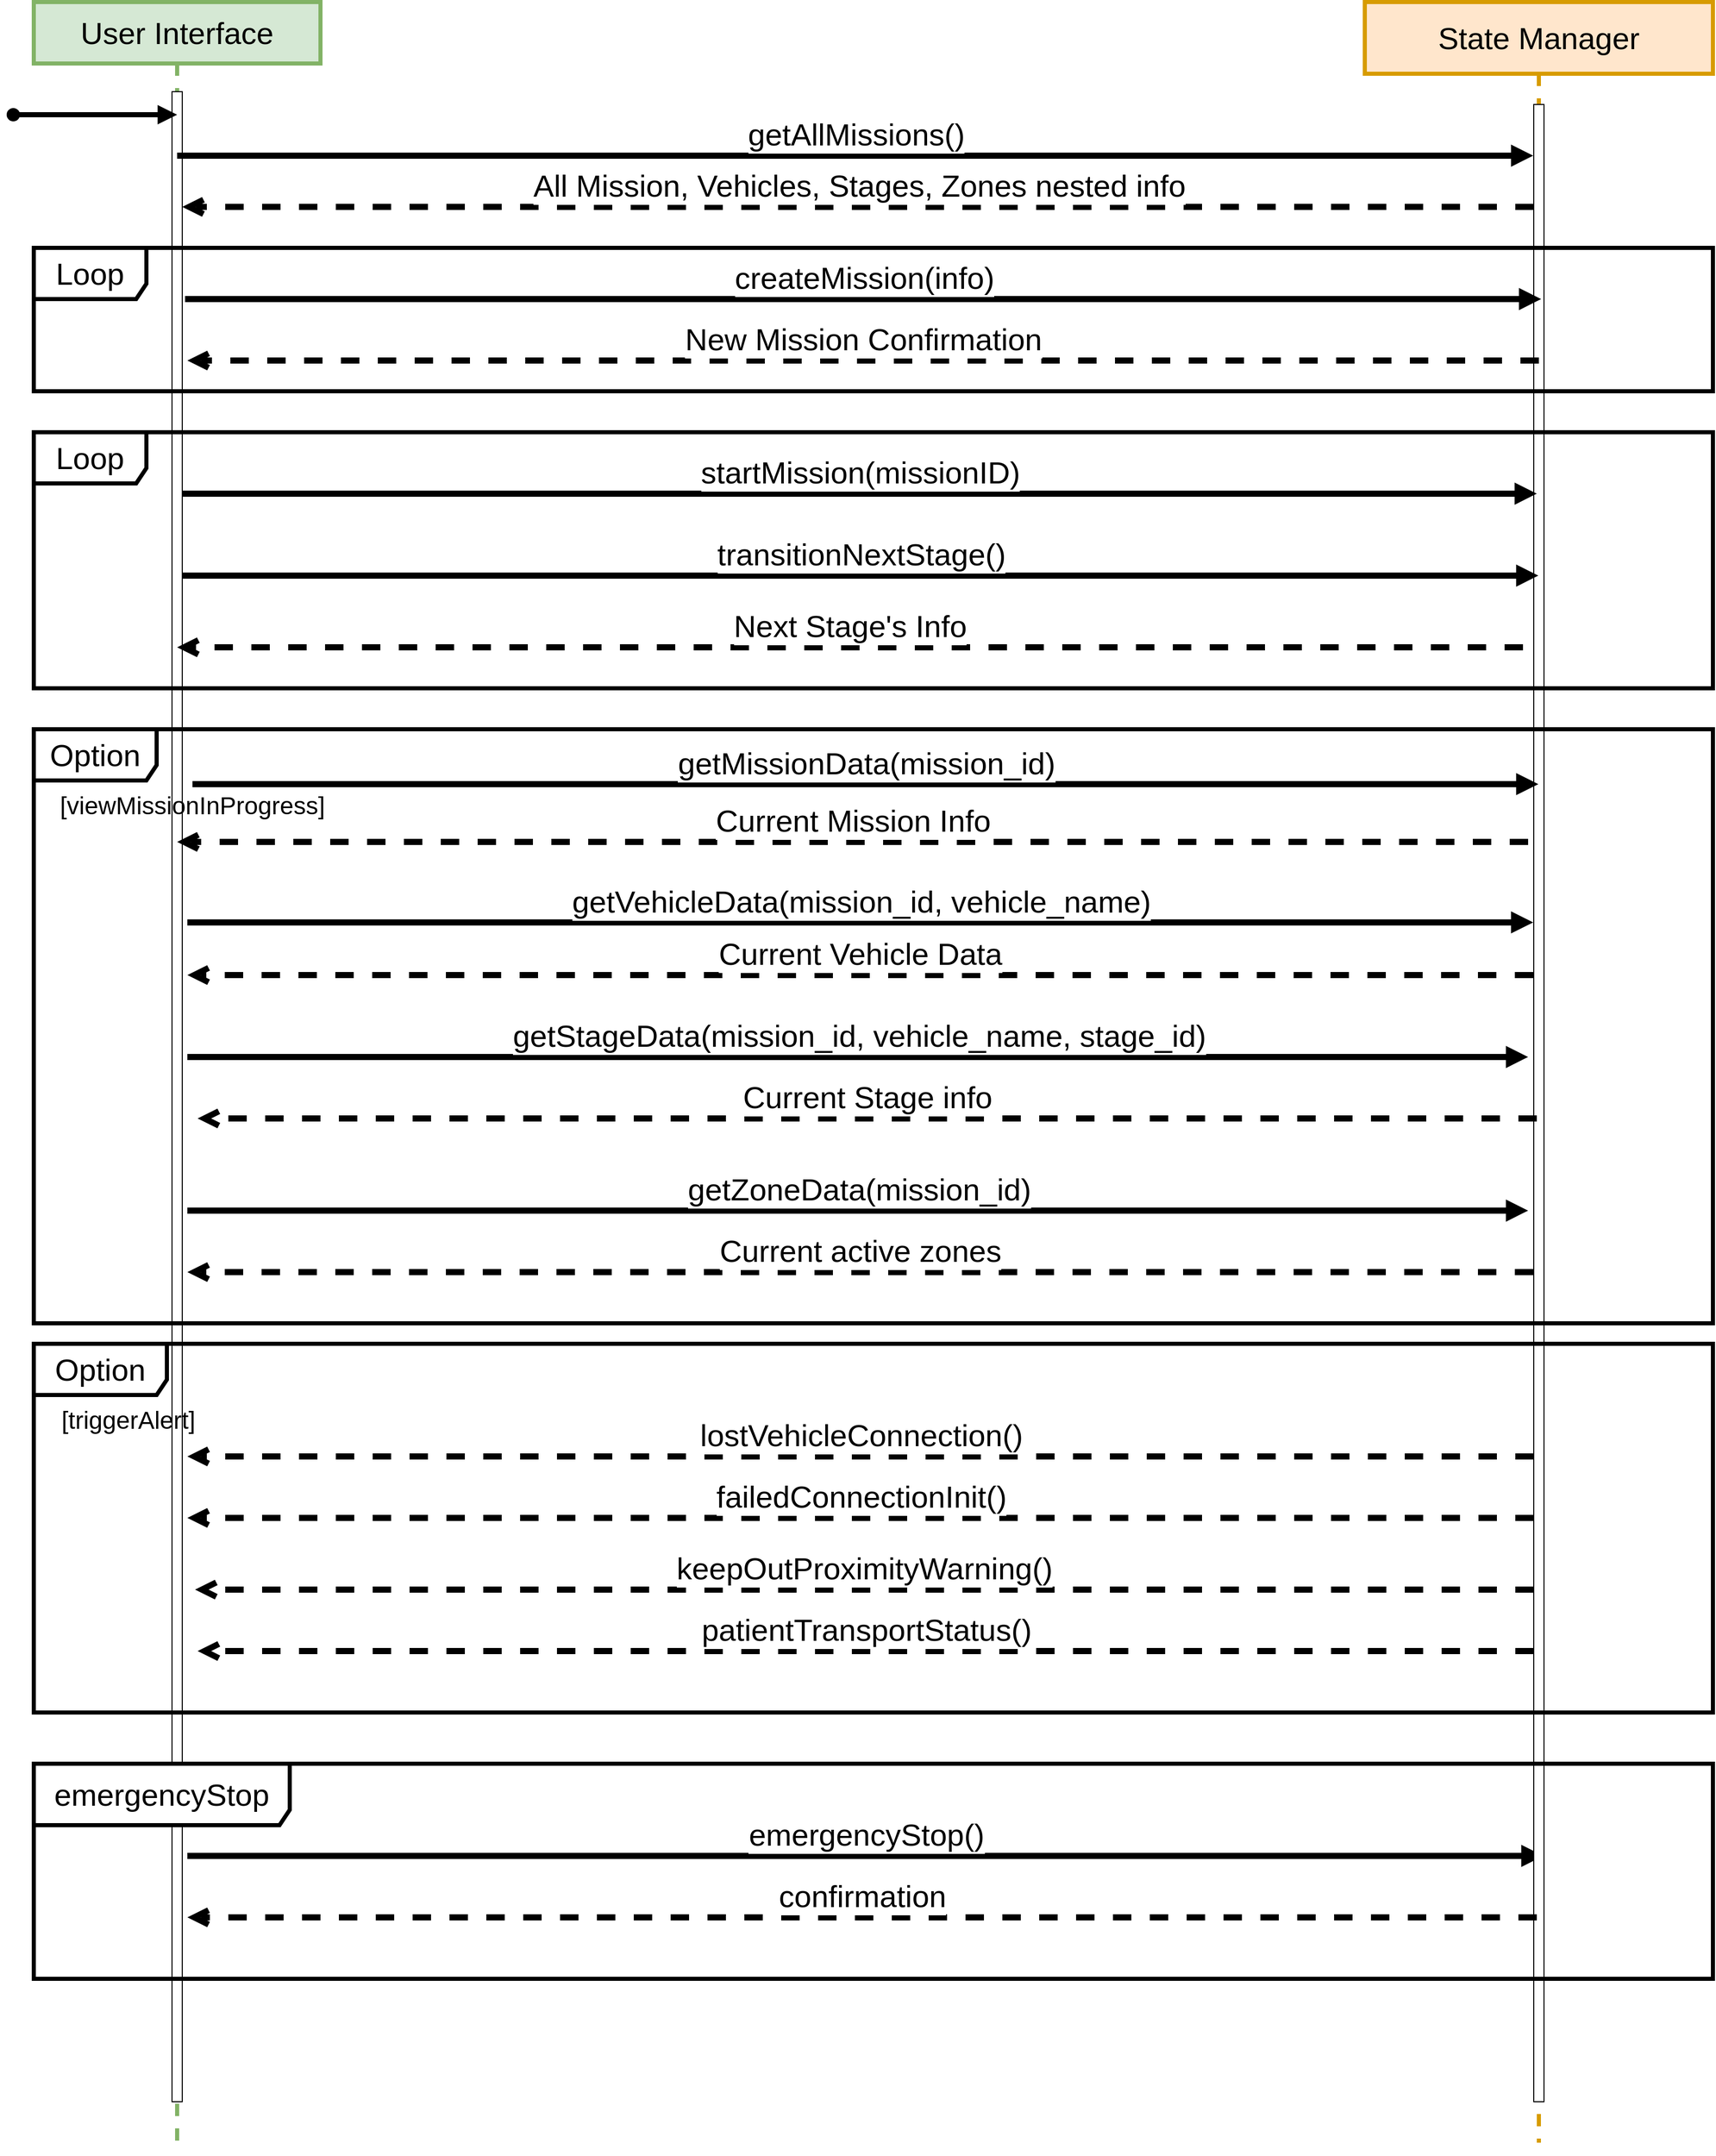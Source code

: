 <mxfile version="26.2.4" pages="6">
  <diagram name="Sequence Diagram" id="2YBvvXClWsGukQMizWep">
    <mxGraphModel grid="1" page="1" gridSize="10" guides="1" tooltips="1" connect="1" arrows="1" fold="1" pageScale="1" pageWidth="850" pageHeight="1100" math="0" shadow="0">
      <root>
        <mxCell id="0" />
        <mxCell id="1" parent="0" />
        <mxCell id="fgwkXsDACn9tmK9wiBxJ-10" value="&lt;font style=&quot;font-size: 30px;&quot;&gt;emergencyStop()&lt;/font&gt;" style="html=1;verticalAlign=bottom;endArrow=block;edgeStyle=elbowEdgeStyle;elbow=vertical;curved=0;rounded=0;strokeWidth=6;" edge="1" parent="1">
          <mxGeometry relative="1" as="geometry">
            <mxPoint x="200" y="2200" as="sourcePoint" />
            <Array as="points">
              <mxPoint x="305.45" y="2200" />
            </Array>
            <mxPoint x="1524.5" y="2200" as="targetPoint" />
          </mxGeometry>
        </mxCell>
        <mxCell id="plvJrkbZUP1r2Isvx8kI-1" value="&lt;font style=&quot;font-size: 30px;&quot;&gt;User Interface&lt;/font&gt;" style="shape=umlLifeline;perimeter=lifelinePerimeter;whiteSpace=wrap;html=1;container=0;dropTarget=0;collapsible=0;recursiveResize=0;outlineConnect=0;portConstraint=eastwest;newEdgeStyle={&quot;edgeStyle&quot;:&quot;elbowEdgeStyle&quot;,&quot;elbow&quot;:&quot;vertical&quot;,&quot;curved&quot;:0,&quot;rounded&quot;:0};size=60;strokeWidth=4;fillColor=#d5e8d4;strokeColor=#82b366;" vertex="1" parent="1">
          <mxGeometry x="50" y="390" width="280" height="2100" as="geometry" />
        </mxCell>
        <mxCell id="plvJrkbZUP1r2Isvx8kI-2" value="" style="html=1;points=[];perimeter=orthogonalPerimeter;outlineConnect=0;targetShapes=umlLifeline;portConstraint=eastwest;newEdgeStyle={&quot;edgeStyle&quot;:&quot;elbowEdgeStyle&quot;,&quot;elbow&quot;:&quot;vertical&quot;,&quot;curved&quot;:0,&quot;rounded&quot;:0};" vertex="1" parent="plvJrkbZUP1r2Isvx8kI-1">
          <mxGeometry x="135" y="87.5" width="10" height="1962.5" as="geometry" />
        </mxCell>
        <mxCell id="plvJrkbZUP1r2Isvx8kI-5" value="&lt;font style=&quot;font-size: 30px;&quot;&gt;State Manager&lt;/font&gt;" style="shape=umlLifeline;perimeter=lifelinePerimeter;whiteSpace=wrap;html=1;container=0;dropTarget=0;collapsible=0;recursiveResize=0;outlineConnect=0;portConstraint=eastwest;newEdgeStyle={&quot;edgeStyle&quot;:&quot;elbowEdgeStyle&quot;,&quot;elbow&quot;:&quot;vertical&quot;,&quot;curved&quot;:0,&quot;rounded&quot;:0};size=70;strokeWidth=4;fillColor=#ffe6cc;strokeColor=#d79b00;" vertex="1" parent="1">
          <mxGeometry x="1350" y="390" width="340" height="2090" as="geometry" />
        </mxCell>
        <mxCell id="plvJrkbZUP1r2Isvx8kI-6" value="" style="html=1;points=[];perimeter=orthogonalPerimeter;outlineConnect=0;targetShapes=umlLifeline;portConstraint=eastwest;newEdgeStyle={&quot;edgeStyle&quot;:&quot;elbowEdgeStyle&quot;,&quot;elbow&quot;:&quot;vertical&quot;,&quot;curved&quot;:0,&quot;rounded&quot;:0};" vertex="1" parent="plvJrkbZUP1r2Isvx8kI-5">
          <mxGeometry x="165" y="100" width="10" height="1950" as="geometry" />
        </mxCell>
        <mxCell id="plvJrkbZUP1r2Isvx8kI-7" value="&lt;font style=&quot;font-size: 30px;&quot;&gt;createMission(info)&lt;/font&gt;" style="html=1;verticalAlign=bottom;endArrow=block;edgeStyle=elbowEdgeStyle;elbow=vertical;curved=0;rounded=0;strokeWidth=6;" edge="1" parent="1">
          <mxGeometry x="0.001" relative="1" as="geometry">
            <mxPoint x="197.75" y="680" as="sourcePoint" />
            <Array as="points">
              <mxPoint x="282.75" y="680" />
            </Array>
            <mxPoint x="1522.25" y="680" as="targetPoint" />
            <mxPoint as="offset" />
          </mxGeometry>
        </mxCell>
        <mxCell id="plvJrkbZUP1r2Isvx8kI-8" value="&lt;font style=&quot;font-size: 30px;&quot;&gt;New Mission Confirmation&lt;/font&gt;" style="html=1;verticalAlign=bottom;endArrow=open;dashed=1;endSize=8;edgeStyle=elbowEdgeStyle;elbow=vertical;curved=0;rounded=0;strokeWidth=6;" edge="1" parent="1">
          <mxGeometry relative="1" as="geometry">
            <mxPoint x="200" y="740" as="targetPoint" />
            <Array as="points">
              <mxPoint x="300" y="740" />
            </Array>
            <mxPoint x="1520.0" y="740" as="sourcePoint" />
            <mxPoint as="offset" />
          </mxGeometry>
        </mxCell>
        <mxCell id="W5bcXEJXZBusod0PkNZB-1" value="&lt;font style=&quot;font-size: 30px;&quot;&gt;getAllMissions()&lt;/font&gt;" style="html=1;verticalAlign=bottom;endArrow=block;edgeStyle=elbowEdgeStyle;elbow=vertical;curved=0;rounded=0;strokeWidth=6;" edge="1" parent="1">
          <mxGeometry relative="1" as="geometry">
            <mxPoint x="190" y="540" as="sourcePoint" />
            <Array as="points">
              <mxPoint x="275" y="540" />
            </Array>
            <mxPoint x="1514.5" y="540" as="targetPoint" />
          </mxGeometry>
        </mxCell>
        <mxCell id="W5bcXEJXZBusod0PkNZB-2" value="&lt;font style=&quot;font-size: 30px;&quot;&gt;All Mission, Vehicles, Stages, Zones nested info&lt;/font&gt;" style="html=1;verticalAlign=bottom;endArrow=open;dashed=1;endSize=8;edgeStyle=elbowEdgeStyle;elbow=vertical;curved=0;rounded=0;strokeWidth=6;" edge="1" parent="1" source="plvJrkbZUP1r2Isvx8kI-6" target="plvJrkbZUP1r2Isvx8kI-2">
          <mxGeometry x="-0.001" relative="1" as="geometry">
            <mxPoint x="200" y="670" as="targetPoint" />
            <Array as="points">
              <mxPoint x="1130" y="590" />
              <mxPoint x="285" y="670" />
            </Array>
            <mxPoint x="620" y="670" as="sourcePoint" />
            <mxPoint as="offset" />
          </mxGeometry>
        </mxCell>
        <mxCell id="fgwkXsDACn9tmK9wiBxJ-5" value="&lt;font style=&quot;font-size: 30px;&quot;&gt;Loop&lt;/font&gt;" style="shape=umlFrame;whiteSpace=wrap;html=1;pointerEvents=0;width=110;height=50;strokeWidth=4;" vertex="1" parent="1">
          <mxGeometry x="50" y="630" width="1640" height="140" as="geometry" />
        </mxCell>
        <mxCell id="fgwkXsDACn9tmK9wiBxJ-6" value="&lt;font style=&quot;font-size: 30px;&quot;&gt;transitionNextStage()&lt;/font&gt;" style="html=1;verticalAlign=bottom;endArrow=block;edgeStyle=elbowEdgeStyle;elbow=vertical;curved=0;rounded=0;strokeWidth=6;" edge="1" parent="1">
          <mxGeometry x="0.001" relative="1" as="geometry">
            <mxPoint x="195" y="950" as="sourcePoint" />
            <Array as="points">
              <mxPoint x="1180" y="950" />
              <mxPoint x="280" y="910" />
            </Array>
            <mxPoint x="1519.5" y="950" as="targetPoint" />
            <mxPoint as="offset" />
          </mxGeometry>
        </mxCell>
        <mxCell id="fgwkXsDACn9tmK9wiBxJ-7" value="&lt;font style=&quot;font-size: 30px;&quot;&gt;Next Stage&#39;s Info&lt;/font&gt;" style="html=1;verticalAlign=bottom;endArrow=open;dashed=1;endSize=8;edgeStyle=elbowEdgeStyle;elbow=vertical;curved=0;rounded=0;strokeWidth=6;" edge="1" parent="1">
          <mxGeometry relative="1" as="geometry">
            <mxPoint x="190" y="1020" as="targetPoint" />
            <Array as="points">
              <mxPoint x="290" y="1020" />
            </Array>
            <mxPoint x="1504.5" y="1020" as="sourcePoint" />
            <mxPoint as="offset" />
          </mxGeometry>
        </mxCell>
        <mxCell id="plvJrkbZUP1r2Isvx8kI-3" value="" style="html=1;verticalAlign=bottom;startArrow=oval;endArrow=block;startSize=8;edgeStyle=elbowEdgeStyle;elbow=vertical;curved=0;rounded=0;strokeWidth=5;" edge="1" parent="1">
          <mxGeometry relative="1" as="geometry">
            <mxPoint x="30" y="500" as="sourcePoint" />
            <mxPoint x="190.0" y="499.996" as="targetPoint" />
          </mxGeometry>
        </mxCell>
        <mxCell id="fgwkXsDACn9tmK9wiBxJ-9" value="&lt;font style=&quot;font-size: 30px;&quot;&gt;emergencyStop&lt;/font&gt;" style="shape=umlFrame;whiteSpace=wrap;html=1;pointerEvents=0;width=250;height=60;strokeWidth=4;" vertex="1" parent="1">
          <mxGeometry x="50" y="2110" width="1640" height="210" as="geometry" />
        </mxCell>
        <mxCell id="fgwkXsDACn9tmK9wiBxJ-11" value="&lt;font style=&quot;font-size: 30px;&quot;&gt;confirmation&lt;/font&gt;" style="html=1;verticalAlign=bottom;endArrow=open;dashed=1;endSize=8;edgeStyle=elbowEdgeStyle;elbow=vertical;curved=0;rounded=0;strokeWidth=6;" edge="1" parent="1">
          <mxGeometry x="0.001" relative="1" as="geometry">
            <mxPoint x="200" y="2260" as="targetPoint" />
            <Array as="points">
              <mxPoint x="310.45" y="2260" />
            </Array>
            <mxPoint x="1518" y="2260" as="sourcePoint" />
            <mxPoint as="offset" />
          </mxGeometry>
        </mxCell>
        <mxCell id="ikDcWkxoZ1uFtMs6xNp4-4" value="&lt;font style=&quot;font-size: 30px;&quot;&gt;Loop&lt;/font&gt;" style="shape=umlFrame;whiteSpace=wrap;html=1;pointerEvents=0;width=110;height=50;strokeWidth=4;" vertex="1" parent="1">
          <mxGeometry x="50" y="810" width="1640" height="250" as="geometry" />
        </mxCell>
        <mxCell id="ikDcWkxoZ1uFtMs6xNp4-5" value="&lt;font style=&quot;font-size: 30px;&quot;&gt;startMission(missionID)&lt;/font&gt;" style="html=1;verticalAlign=bottom;endArrow=block;edgeStyle=elbowEdgeStyle;elbow=vertical;curved=0;rounded=0;strokeWidth=6;" edge="1" parent="1" target="plvJrkbZUP1r2Isvx8kI-5">
          <mxGeometry x="0.001" relative="1" as="geometry">
            <mxPoint x="195" y="870" as="sourcePoint" />
            <Array as="points">
              <mxPoint x="280" y="870" />
            </Array>
            <mxPoint x="1034.5" y="870" as="targetPoint" />
            <mxPoint as="offset" />
          </mxGeometry>
        </mxCell>
        <mxCell id="ikDcWkxoZ1uFtMs6xNp4-8" value="&lt;font style=&quot;font-size: 30px;&quot;&gt;Option&lt;/font&gt;" style="shape=umlFrame;whiteSpace=wrap;html=1;pointerEvents=0;width=120;height=50;strokeWidth=4;" vertex="1" parent="1">
          <mxGeometry x="50" y="1100" width="1640" height="580" as="geometry" />
        </mxCell>
        <mxCell id="ikDcWkxoZ1uFtMs6xNp4-9" value="&lt;font style=&quot;font-size: 30px;&quot;&gt;getMissionData(mission_id)&lt;/font&gt;" style="html=1;verticalAlign=bottom;endArrow=block;edgeStyle=elbowEdgeStyle;elbow=vertical;curved=0;rounded=0;strokeWidth=6;" edge="1" parent="1">
          <mxGeometry x="0.001" relative="1" as="geometry">
            <mxPoint x="205.0" y="1153.57" as="sourcePoint" />
            <Array as="points">
              <mxPoint x="290" y="1153.57" />
            </Array>
            <mxPoint x="1519.5" y="1153.57" as="targetPoint" />
            <mxPoint as="offset" />
          </mxGeometry>
        </mxCell>
        <mxCell id="ikDcWkxoZ1uFtMs6xNp4-10" value="&lt;font style=&quot;font-size: 30px;&quot;&gt;Current Mission Info&lt;/font&gt;" style="html=1;verticalAlign=bottom;endArrow=open;dashed=1;endSize=8;edgeStyle=elbowEdgeStyle;elbow=vertical;curved=0;rounded=0;strokeWidth=6;" edge="1" parent="1">
          <mxGeometry x="0.0" relative="1" as="geometry">
            <mxPoint x="190" y="1210" as="targetPoint" />
            <Array as="points">
              <mxPoint x="305" y="1210" />
            </Array>
            <mxPoint x="1509.5" y="1210" as="sourcePoint" />
            <mxPoint as="offset" />
          </mxGeometry>
        </mxCell>
        <mxCell id="ikDcWkxoZ1uFtMs6xNp4-11" value="&lt;font style=&quot;font-size: 30px;&quot;&gt;getVehicleData(mission_id, vehicle_name)&lt;/font&gt;" style="html=1;verticalAlign=bottom;endArrow=block;edgeStyle=elbowEdgeStyle;elbow=vertical;curved=0;rounded=0;strokeWidth=6;" edge="1" parent="1">
          <mxGeometry x="0.0" relative="1" as="geometry">
            <mxPoint x="200.0" y="1288.57" as="sourcePoint" />
            <Array as="points">
              <mxPoint x="425" y="1288.57" />
              <mxPoint x="285" y="1278.57" />
            </Array>
            <mxPoint x="1514.5" y="1288.57" as="targetPoint" />
            <mxPoint as="offset" />
          </mxGeometry>
        </mxCell>
        <mxCell id="ikDcWkxoZ1uFtMs6xNp4-12" value="&lt;font style=&quot;font-size: 30px;&quot;&gt;Current Vehicle Data&lt;/font&gt;" style="html=1;verticalAlign=bottom;endArrow=open;dashed=1;endSize=8;edgeStyle=elbowEdgeStyle;elbow=vertical;curved=0;rounded=0;strokeWidth=6;" edge="1" parent="1">
          <mxGeometry relative="1" as="geometry">
            <mxPoint x="200.0" y="1340" as="targetPoint" />
            <Array as="points">
              <mxPoint x="405" y="1340" />
              <mxPoint x="310" y="1320" />
            </Array>
            <mxPoint x="1514.5" y="1340" as="sourcePoint" />
            <mxPoint as="offset" />
          </mxGeometry>
        </mxCell>
        <mxCell id="ikDcWkxoZ1uFtMs6xNp4-13" value="&lt;font style=&quot;font-size: 30px;&quot;&gt;getStageData(mission_id, vehicle_name, stage_id)&lt;/font&gt;" style="html=1;verticalAlign=bottom;endArrow=block;edgeStyle=elbowEdgeStyle;elbow=vertical;curved=0;rounded=0;strokeWidth=6;" edge="1" parent="1">
          <mxGeometry x="0.001" relative="1" as="geometry">
            <mxPoint x="200" y="1420" as="sourcePoint" />
            <Array as="points">
              <mxPoint x="515" y="1420" />
              <mxPoint x="285" y="1410" />
            </Array>
            <mxPoint x="1509.5" y="1420" as="targetPoint" />
            <mxPoint as="offset" />
          </mxGeometry>
        </mxCell>
        <mxCell id="ikDcWkxoZ1uFtMs6xNp4-14" value="&lt;font style=&quot;font-size: 30px;&quot;&gt;Current Stage info&lt;/font&gt;" style="html=1;verticalAlign=bottom;endArrow=open;dashed=1;endSize=8;edgeStyle=elbowEdgeStyle;elbow=vertical;curved=0;rounded=0;strokeWidth=6;" edge="1" parent="1" source="plvJrkbZUP1r2Isvx8kI-5">
          <mxGeometry relative="1" as="geometry">
            <mxPoint x="210.0" y="1480" as="targetPoint" />
            <Array as="points">
              <mxPoint x="535" y="1480" />
              <mxPoint x="505" y="1470" />
              <mxPoint x="320" y="1440" />
            </Array>
            <mxPoint x="1460" y="1480" as="sourcePoint" />
            <mxPoint as="offset" />
          </mxGeometry>
        </mxCell>
        <mxCell id="ikDcWkxoZ1uFtMs6xNp4-15" value="&lt;font style=&quot;font-size: 30px;&quot;&gt;getZoneData(mission_id)&lt;/font&gt;" style="html=1;verticalAlign=bottom;endArrow=block;edgeStyle=elbowEdgeStyle;elbow=vertical;curved=0;rounded=0;strokeWidth=6;" edge="1" parent="1">
          <mxGeometry x="0.001" relative="1" as="geometry">
            <mxPoint x="200" y="1570" as="sourcePoint" />
            <Array as="points">
              <mxPoint x="505" y="1570" />
              <mxPoint x="285" y="1520" />
            </Array>
            <mxPoint x="1509.5" y="1570" as="targetPoint" />
            <mxPoint as="offset" />
          </mxGeometry>
        </mxCell>
        <mxCell id="ikDcWkxoZ1uFtMs6xNp4-16" value="&lt;font style=&quot;font-size: 30px;&quot;&gt;Current active zones&lt;/font&gt;" style="html=1;verticalAlign=bottom;endArrow=open;dashed=1;endSize=8;edgeStyle=elbowEdgeStyle;elbow=vertical;curved=0;rounded=0;strokeWidth=6;" edge="1" parent="1">
          <mxGeometry x="0.001" relative="1" as="geometry">
            <mxPoint x="200.0" y="1630" as="targetPoint" />
            <Array as="points">
              <mxPoint x="555" y="1630" />
              <mxPoint x="505" y="1620" />
              <mxPoint x="310" y="1570" />
            </Array>
            <mxPoint x="1514.5" y="1630" as="sourcePoint" />
            <mxPoint as="offset" />
          </mxGeometry>
        </mxCell>
        <mxCell id="ikDcWkxoZ1uFtMs6xNp4-24" value="&lt;font style=&quot;font-size: 24px;&quot;&gt;[viewMissionInProgress]&lt;/font&gt;" style="text;html=1;align=center;verticalAlign=middle;whiteSpace=wrap;rounded=0;" vertex="1" parent="1">
          <mxGeometry x="70" y="1160" width="270" height="30" as="geometry" />
        </mxCell>
        <mxCell id="nHrENIIL0dzJdCrqpL_k-1" value="&lt;font style=&quot;font-size: 30px;&quot;&gt;lostVehicleConnection()&lt;/font&gt;" style="html=1;verticalAlign=bottom;endArrow=open;dashed=1;endSize=8;edgeStyle=elbowEdgeStyle;elbow=vertical;curved=0;rounded=0;strokeWidth=6;" edge="1" parent="1">
          <mxGeometry relative="1" as="geometry">
            <mxPoint x="200" y="1810" as="targetPoint" />
            <Array as="points">
              <mxPoint x="1140" y="1810" />
              <mxPoint x="295" y="1890" />
            </Array>
            <mxPoint x="1515" y="1810" as="sourcePoint" />
            <mxPoint as="offset" />
          </mxGeometry>
        </mxCell>
        <mxCell id="nHrENIIL0dzJdCrqpL_k-2" value="&lt;font style=&quot;font-size: 30px;&quot;&gt;failedConnectionInit()&lt;/font&gt;" style="html=1;verticalAlign=bottom;endArrow=open;dashed=1;endSize=8;edgeStyle=elbowEdgeStyle;elbow=vertical;curved=0;rounded=0;strokeWidth=6;" edge="1" parent="1">
          <mxGeometry relative="1" as="geometry">
            <mxPoint x="200" y="1870" as="targetPoint" />
            <Array as="points">
              <mxPoint x="1140" y="1870" />
              <mxPoint x="295" y="1950" />
            </Array>
            <mxPoint x="1515" y="1870" as="sourcePoint" />
            <mxPoint as="offset" />
          </mxGeometry>
        </mxCell>
        <mxCell id="nHrENIIL0dzJdCrqpL_k-3" value="&lt;font style=&quot;font-size: 30px;&quot;&gt;keepOutProximityWarning()&lt;/font&gt;" style="html=1;verticalAlign=bottom;endArrow=open;dashed=1;endSize=8;edgeStyle=elbowEdgeStyle;elbow=vertical;curved=0;rounded=0;strokeWidth=6;" edge="1" parent="1" source="plvJrkbZUP1r2Isvx8kI-6">
          <mxGeometry relative="1" as="geometry">
            <mxPoint x="207.5" y="1940" as="targetPoint" />
            <Array as="points">
              <mxPoint x="1147.5" y="1940" />
              <mxPoint x="302.5" y="2020" />
            </Array>
            <mxPoint x="1510" y="1940" as="sourcePoint" />
            <mxPoint as="offset" />
          </mxGeometry>
        </mxCell>
        <mxCell id="nHrENIIL0dzJdCrqpL_k-4" value="&lt;font style=&quot;font-size: 30px;&quot;&gt;patientTransportStatus()&lt;/font&gt;" style="html=1;verticalAlign=bottom;endArrow=open;dashed=1;endSize=8;edgeStyle=elbowEdgeStyle;elbow=vertical;curved=0;rounded=0;strokeWidth=6;" edge="1" parent="1" source="plvJrkbZUP1r2Isvx8kI-6">
          <mxGeometry relative="1" as="geometry">
            <mxPoint x="210" y="2000" as="targetPoint" />
            <Array as="points">
              <mxPoint x="1130" y="2000" />
              <mxPoint x="285" y="2080" />
            </Array>
            <mxPoint x="1510" y="2000" as="sourcePoint" />
            <mxPoint as="offset" />
          </mxGeometry>
        </mxCell>
        <mxCell id="_duZzU_yAUYHwxwUBt5N-1" value="&lt;font style=&quot;font-size: 30px;&quot;&gt;Option&lt;/font&gt;" style="shape=umlFrame;whiteSpace=wrap;html=1;pointerEvents=0;width=130;height=50;strokeWidth=4;" vertex="1" parent="1">
          <mxGeometry x="50" y="1700" width="1640" height="360" as="geometry" />
        </mxCell>
        <mxCell id="_duZzU_yAUYHwxwUBt5N-8" value="&lt;font style=&quot;font-size: 24px;&quot;&gt;[triggerAlert]&lt;/font&gt;" style="text;html=1;align=center;verticalAlign=middle;whiteSpace=wrap;rounded=0;" vertex="1" parent="1">
          <mxGeometry x="70" y="1760" width="145" height="30" as="geometry" />
        </mxCell>
      </root>
    </mxGraphModel>
  </diagram>
  <diagram id="W08eUrcz_SIGlx-ZYc9M" name="Mission Options and Emergency">
    <mxGraphModel grid="1" page="1" gridSize="10" guides="1" tooltips="1" connect="1" arrows="1" fold="1" pageScale="1" pageWidth="850" pageHeight="1100" math="0" shadow="0">
      <root>
        <mxCell id="0" />
        <mxCell id="1" parent="0" />
        <mxCell id="IGkLJcSMtTGgK7YceXOk-1" value="&lt;font style=&quot;font-size: 36px;&quot;&gt;getMissionData(mission_id)&lt;/font&gt;" style="html=1;verticalAlign=bottom;endArrow=block;edgeStyle=elbowEdgeStyle;elbow=vertical;curved=0;rounded=0;strokeWidth=6;labelBackgroundColor=none;" edge="1" parent="1">
          <mxGeometry relative="1" as="geometry">
            <mxPoint x="120" y="1220" as="sourcePoint" />
            <Array as="points">
              <mxPoint x="205" y="1220" />
            </Array>
            <mxPoint x="1600" y="1220" as="targetPoint" />
            <mxPoint as="offset" />
          </mxGeometry>
        </mxCell>
        <mxCell id="IGkLJcSMtTGgK7YceXOk-2" value="&lt;font style=&quot;font-size: 36px;&quot;&gt;Current Mission Info&lt;/font&gt;" style="html=1;verticalAlign=bottom;endArrow=open;dashed=1;endSize=8;edgeStyle=elbowEdgeStyle;elbow=vertical;curved=0;rounded=0;strokeWidth=6;" edge="1" parent="1">
          <mxGeometry relative="1" as="geometry">
            <mxPoint x="120" y="1308" as="targetPoint" />
            <Array as="points">
              <mxPoint x="1050" y="1308" />
              <mxPoint x="205" y="1388" />
            </Array>
            <mxPoint x="1600" y="1308" as="sourcePoint" />
            <mxPoint as="offset" />
          </mxGeometry>
        </mxCell>
        <mxCell id="RzMR2YevzGJcG3IsNh5n-1" value="&lt;font style=&quot;font-size: 36px;&quot;&gt;getVehicleData(mission_id, vehicle_name)&lt;/font&gt;" style="html=1;verticalAlign=bottom;endArrow=block;edgeStyle=elbowEdgeStyle;elbow=vertical;curved=0;rounded=0;strokeWidth=6;" edge="1" parent="1">
          <mxGeometry relative="1" as="geometry">
            <mxPoint x="120" y="1400" as="sourcePoint" />
            <Array as="points">
              <mxPoint x="215" y="1400" />
            </Array>
            <mxPoint x="1600" y="1400" as="targetPoint" />
            <mxPoint as="offset" />
          </mxGeometry>
        </mxCell>
        <mxCell id="RzMR2YevzGJcG3IsNh5n-2" value="&lt;font style=&quot;font-size: 36px;&quot;&gt;Current Vehicle Data&lt;/font&gt;" style="html=1;verticalAlign=bottom;endArrow=open;dashed=1;endSize=8;edgeStyle=elbowEdgeStyle;elbow=vertical;curved=0;rounded=0;strokeWidth=6;" edge="1" parent="1">
          <mxGeometry relative="1" as="geometry">
            <mxPoint x="120" y="1488" as="targetPoint" />
            <Array as="points">
              <mxPoint x="1060" y="1488" />
              <mxPoint x="215" y="1568" />
            </Array>
            <mxPoint x="1600" y="1488" as="sourcePoint" />
            <mxPoint as="offset" />
          </mxGeometry>
        </mxCell>
        <mxCell id="3osFWIO_w3sYUxcPfpQQ-1" value="&lt;font style=&quot;font-size: 36px;&quot;&gt;getStageData(mission_id, vehicle_name, stage_id)&lt;/font&gt;" style="html=1;verticalAlign=bottom;endArrow=block;edgeStyle=elbowEdgeStyle;elbow=vertical;curved=0;rounded=0;strokeWidth=6;" edge="1" parent="1">
          <mxGeometry relative="1" as="geometry">
            <mxPoint x="120" y="1590" as="sourcePoint" />
            <Array as="points">
              <mxPoint x="205" y="1590" />
            </Array>
            <mxPoint x="1600" y="1590" as="targetPoint" />
            <mxPoint as="offset" />
          </mxGeometry>
        </mxCell>
        <mxCell id="3osFWIO_w3sYUxcPfpQQ-2" value="&lt;font style=&quot;font-size: 36px;&quot;&gt;Current Stage info &lt;br&gt;&lt;/font&gt;" style="html=1;verticalAlign=bottom;endArrow=open;dashed=1;endSize=8;edgeStyle=elbowEdgeStyle;elbow=vertical;curved=0;rounded=0;strokeWidth=6;" edge="1" parent="1">
          <mxGeometry relative="1" as="geometry">
            <mxPoint x="120" y="1678" as="targetPoint" />
            <Array as="points">
              <mxPoint x="1050" y="1678" />
              <mxPoint x="205" y="1758" />
            </Array>
            <mxPoint x="1600" y="1680" as="sourcePoint" />
            <mxPoint as="offset" />
          </mxGeometry>
        </mxCell>
        <mxCell id="JSghp_eX91vmNdO_DOC3-1" value="&lt;font style=&quot;font-size: 36px;&quot;&gt;getZoneData(mission_id)&lt;/font&gt;" style="html=1;verticalAlign=bottom;endArrow=block;edgeStyle=elbowEdgeStyle;elbow=vertical;curved=0;rounded=0;strokeWidth=6;" edge="1" parent="1">
          <mxGeometry relative="1" as="geometry">
            <mxPoint x="120" y="1780" as="sourcePoint" />
            <Array as="points">
              <mxPoint x="205" y="1780" />
            </Array>
            <mxPoint x="1600" y="1780" as="targetPoint" />
            <mxPoint as="offset" />
          </mxGeometry>
        </mxCell>
        <mxCell id="JSghp_eX91vmNdO_DOC3-2" value="&lt;font style=&quot;font-size: 36px;&quot;&gt;Current active zones&lt;/font&gt;" style="html=1;verticalAlign=bottom;endArrow=open;dashed=1;endSize=8;edgeStyle=elbowEdgeStyle;elbow=vertical;curved=0;rounded=0;strokeWidth=6;" edge="1" parent="1">
          <mxGeometry relative="1" as="geometry">
            <mxPoint x="120" y="1868" as="targetPoint" />
            <Array as="points">
              <mxPoint x="1050" y="1868" />
              <mxPoint x="205" y="1948" />
            </Array>
            <mxPoint x="1600" y="1870" as="sourcePoint" />
            <mxPoint as="offset" />
          </mxGeometry>
        </mxCell>
      </root>
    </mxGraphModel>
  </diagram>
  <diagram name="Copy of Mission Options and Emergency" id="nnZUAsw_QRTRHsatgEBn">
    <mxGraphModel grid="1" page="1" gridSize="10" guides="1" tooltips="1" connect="1" arrows="1" fold="1" pageScale="1" pageWidth="850" pageHeight="1100" math="0" shadow="0">
      <root>
        <mxCell id="yM4AwILhDangwI2Jt_yW-0" />
        <mxCell id="yM4AwILhDangwI2Jt_yW-1" parent="yM4AwILhDangwI2Jt_yW-0" />
        <mxCell id="yM4AwILhDangwI2Jt_yW-3" value="&lt;font style=&quot;font-size: 36px;&quot;&gt;lostVehicleConnection()&lt;/font&gt;" style="html=1;verticalAlign=bottom;endArrow=open;dashed=1;endSize=8;edgeStyle=elbowEdgeStyle;elbow=vertical;curved=0;rounded=0;strokeWidth=6;" edge="1" parent="yM4AwILhDangwI2Jt_yW-1">
          <mxGeometry relative="1" as="geometry">
            <mxPoint x="80" y="1530" as="targetPoint" />
            <Array as="points">
              <mxPoint x="1020" y="1530" />
              <mxPoint x="175" y="1610" />
            </Array>
            <mxPoint x="1560" y="1530" as="sourcePoint" />
            <mxPoint as="offset" />
          </mxGeometry>
        </mxCell>
        <mxCell id="CepxyEpZhY5KeFiRfI3K-1" value="&lt;font style=&quot;font-size: 36px;&quot;&gt;failedConnectionInit()&lt;/font&gt;" style="html=1;verticalAlign=bottom;endArrow=open;dashed=1;endSize=8;edgeStyle=elbowEdgeStyle;elbow=vertical;curved=0;rounded=0;strokeWidth=6;" edge="1" parent="yM4AwILhDangwI2Jt_yW-1">
          <mxGeometry relative="1" as="geometry">
            <mxPoint x="80" y="1622" as="targetPoint" />
            <Array as="points">
              <mxPoint x="1020" y="1622" />
              <mxPoint x="175" y="1702" />
            </Array>
            <mxPoint x="1560" y="1622" as="sourcePoint" />
            <mxPoint as="offset" />
          </mxGeometry>
        </mxCell>
        <mxCell id="CepxyEpZhY5KeFiRfI3K-2" value="&lt;font style=&quot;font-size: 36px;&quot;&gt;keepOutProximityWarning()&lt;/font&gt;" style="html=1;verticalAlign=bottom;endArrow=open;dashed=1;endSize=8;edgeStyle=elbowEdgeStyle;elbow=vertical;curved=0;rounded=0;strokeWidth=6;" edge="1" parent="yM4AwILhDangwI2Jt_yW-1">
          <mxGeometry relative="1" as="geometry">
            <mxPoint x="80" y="1712" as="targetPoint" />
            <Array as="points">
              <mxPoint x="1020" y="1712" />
              <mxPoint x="175" y="1792" />
            </Array>
            <mxPoint x="1560" y="1712" as="sourcePoint" />
            <mxPoint as="offset" />
          </mxGeometry>
        </mxCell>
        <mxCell id="CepxyEpZhY5KeFiRfI3K-3" value="&lt;font style=&quot;font-size: 36px;&quot;&gt;patientTransportStatus()&lt;/font&gt;" style="html=1;verticalAlign=bottom;endArrow=open;dashed=1;endSize=8;edgeStyle=elbowEdgeStyle;elbow=vertical;curved=0;rounded=0;strokeWidth=6;" edge="1" parent="yM4AwILhDangwI2Jt_yW-1">
          <mxGeometry relative="1" as="geometry">
            <mxPoint x="80" y="1802" as="targetPoint" />
            <Array as="points">
              <mxPoint x="1020" y="1802" />
              <mxPoint x="175" y="1882" />
            </Array>
            <mxPoint x="1560" y="1802" as="sourcePoint" />
            <mxPoint as="offset" />
          </mxGeometry>
        </mxCell>
        <mxCell id="sYFa04-Upy7A1XCX_-Mm-0" value="&lt;font style=&quot;font-size: 36px;&quot;&gt;emergencyStop()&lt;/font&gt;" style="html=1;verticalAlign=bottom;endArrow=block;edgeStyle=elbowEdgeStyle;elbow=vertical;curved=0;rounded=0;strokeWidth=6;" edge="1" parent="yM4AwILhDangwI2Jt_yW-1">
          <mxGeometry relative="1" as="geometry">
            <mxPoint x="80" y="1980" as="sourcePoint" />
            <Array as="points">
              <mxPoint x="165" y="1980" />
            </Array>
            <mxPoint x="1560" y="1980" as="targetPoint" />
            <mxPoint as="offset" />
          </mxGeometry>
        </mxCell>
        <mxCell id="sYFa04-Upy7A1XCX_-Mm-1" value="&lt;font style=&quot;font-size: 36px;&quot;&gt;confirmation&lt;/font&gt;" style="html=1;verticalAlign=bottom;endArrow=open;dashed=1;endSize=8;edgeStyle=elbowEdgeStyle;elbow=vertical;curved=0;rounded=0;strokeWidth=6;" edge="1" parent="yM4AwILhDangwI2Jt_yW-1">
          <mxGeometry relative="1" as="geometry">
            <mxPoint x="80" y="2068" as="targetPoint" />
            <Array as="points">
              <mxPoint x="1010" y="2068" />
              <mxPoint x="165" y="2148" />
            </Array>
            <mxPoint x="1560" y="2070" as="sourcePoint" />
            <mxPoint as="offset" />
          </mxGeometry>
        </mxCell>
      </root>
    </mxGraphModel>
  </diagram>
  <diagram id="50sBWMb50IfmUMQPGL_h" name="Loop">
    <mxGraphModel grid="1" page="1" gridSize="10" guides="1" tooltips="1" connect="1" arrows="1" fold="1" pageScale="1" pageWidth="850" pageHeight="1100" background="none" math="0" shadow="0">
      <root>
        <mxCell id="0" />
        <mxCell id="1" parent="0" />
        <mxCell id="MUKtmBRtY7qDl-Sl4UaC-7" value="" style="whiteSpace=wrap;html=1;fillColor=#E6E6E6;strokeColor=none;" vertex="1" parent="1">
          <mxGeometry x="10" y="280" width="1680" height="210" as="geometry" />
        </mxCell>
        <mxCell id="DMZTsE-Hv-5uLNApbrBr-1" value="&lt;font style=&quot;font-size: 28px;&quot;&gt;Option&lt;/font&gt;" style="shape=umlFrame;whiteSpace=wrap;html=1;pointerEvents=0;width=150;height=70;strokeWidth=4;fillColor=light-dark(#E6E6E6,var(--ge-dark-color, #121212));strokeColor=#B3B3B3;fillStyle=auto;labelBackgroundColor=none;" vertex="1" parent="1">
          <mxGeometry x="10" y="280" width="1680" height="210" as="geometry" />
        </mxCell>
      </root>
    </mxGraphModel>
  </diagram>
  <diagram id="1owMTxqZ3KL8iY4YpjbE" name="Bars">
    <mxGraphModel grid="1" page="1" gridSize="10" guides="1" tooltips="1" connect="1" arrows="1" fold="1" pageScale="1" pageWidth="850" pageHeight="1100" math="0" shadow="0">
      <root>
        <mxCell id="0" />
        <mxCell id="1" parent="0" />
        <mxCell id="mmNhqvvMjHytZYDpSLSU-1" value="&lt;font style=&quot;font-size: 30px;&quot; data-font-src=&quot;https://fonts.googleapis.com/css?family=Arial&quot;&gt;State Manager&lt;/font&gt;" style="shape=umlLifeline;perimeter=lifelinePerimeter;whiteSpace=wrap;html=1;container=0;dropTarget=0;collapsible=0;recursiveResize=0;outlineConnect=0;portConstraint=eastwest;newEdgeStyle={&quot;edgeStyle&quot;:&quot;elbowEdgeStyle&quot;,&quot;elbow&quot;:&quot;vertical&quot;,&quot;curved&quot;:0,&quot;rounded&quot;:0};size=60;strokeWidth=4;fontFamily=Arial;fontSource=https%3A%2F%2Ffonts.googleapis.com%2Fcss%3Ffamily%3DArial;fillColor=#ffe6cc;strokeColor=#d79b00;" vertex="1" parent="1">
          <mxGeometry x="140" y="-1270" width="280" height="780" as="geometry" />
        </mxCell>
        <mxCell id="mmNhqvvMjHytZYDpSLSU-2" value="" style="html=1;points=[];perimeter=orthogonalPerimeter;outlineConnect=0;targetShapes=umlLifeline;portConstraint=eastwest;newEdgeStyle={&quot;edgeStyle&quot;:&quot;elbowEdgeStyle&quot;,&quot;elbow&quot;:&quot;vertical&quot;,&quot;curved&quot;:0,&quot;rounded&quot;:0};" vertex="1" parent="mmNhqvvMjHytZYDpSLSU-1">
          <mxGeometry x="135" y="87.5" width="10" height="652.5" as="geometry" />
        </mxCell>
      </root>
    </mxGraphModel>
  </diagram>
  <diagram id="B4JWiJ1JphURqtar-Z9t" name="Random">
    <mxGraphModel grid="1" page="1" gridSize="10" guides="1" tooltips="1" connect="1" arrows="1" fold="1" pageScale="1" pageWidth="850" pageHeight="1100" math="0" shadow="0">
      <root>
        <mxCell id="0" />
        <mxCell id="1" parent="0" />
        <mxCell id="q0gP0u4iqT-gM6T6JYBD-1" value="&lt;font style=&quot;font-size: 24px;&quot;&gt;[emergencyStop]&lt;/font&gt;" style="text;html=1;align=center;verticalAlign=middle;whiteSpace=wrap;rounded=0;" vertex="1" parent="1">
          <mxGeometry x="60" y="200" width="200" height="30" as="geometry" />
        </mxCell>
      </root>
    </mxGraphModel>
  </diagram>
</mxfile>
